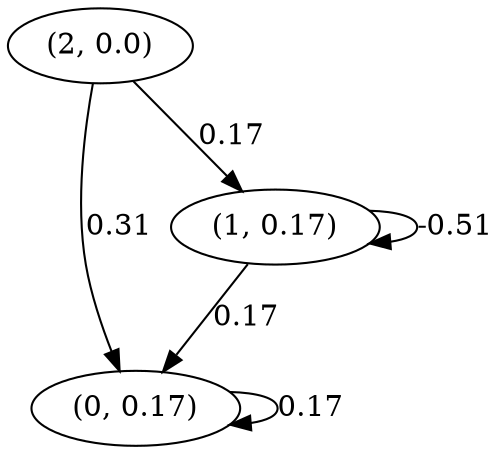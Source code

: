 digraph {
    0 [ label = "(0, 0.17)" ]
    1 [ label = "(1, 0.17)" ]
    2 [ label = "(2, 0.0)" ]
    0 -> 0 [ label = "0.17" ]
    1 -> 1 [ label = "-0.51" ]
    1 -> 0 [ label = "0.17" ]
    2 -> 0 [ label = "0.31" ]
    2 -> 1 [ label = "0.17" ]
}


